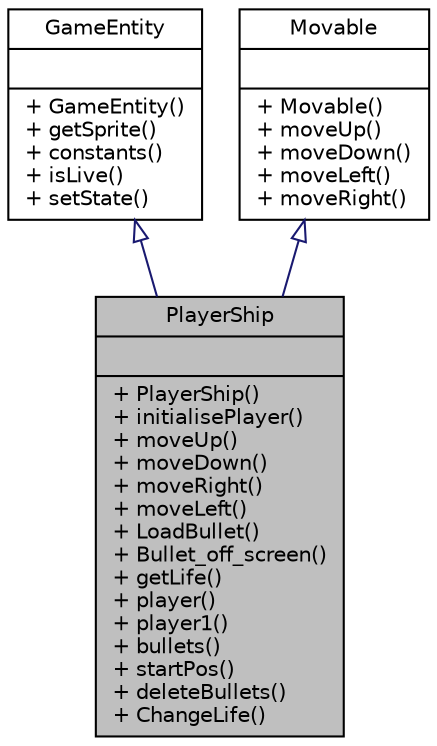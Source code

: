 digraph "PlayerShip"
{
  edge [fontname="Helvetica",fontsize="10",labelfontname="Helvetica",labelfontsize="10"];
  node [fontname="Helvetica",fontsize="10",shape=record];
  Node3 [label="{PlayerShip\n||+ PlayerShip()\l+ initialisePlayer()\l+ moveUp()\l+ moveDown()\l+ moveRight()\l+ moveLeft()\l+ LoadBullet()\l+ Bullet_off_screen()\l+ getLife()\l+ player()\l+ player1()\l+ bullets()\l+ startPos()\l+ deleteBullets()\l+ ChangeLife()\l}",height=0.2,width=0.4,color="black", fillcolor="grey75", style="filled", fontcolor="black"];
  Node4 -> Node3 [dir="back",color="midnightblue",fontsize="10",style="solid",arrowtail="onormal",fontname="Helvetica"];
  Node4 [label="{GameEntity\n||+ GameEntity()\l+ getSprite()\l+ constants()\l+ isLive()\l+ setState()\l}",height=0.2,width=0.4,color="black", fillcolor="white", style="filled",URL="$class_game_entity.html",tooltip="The purpose of this class is to load game entity images with the use of the ImageHandler object..."];
  Node5 -> Node3 [dir="back",color="midnightblue",fontsize="10",style="solid",arrowtail="onormal",fontname="Helvetica"];
  Node5 [label="{Movable\n||+ Movable()\l+ moveUp()\l+ moveDown()\l+ moveLeft()\l+ moveRight()\l}",height=0.2,width=0.4,color="black", fillcolor="white", style="filled",URL="$class_movable.html",tooltip="This is an Abstract Base Class that models movement of of entities. "];
}
